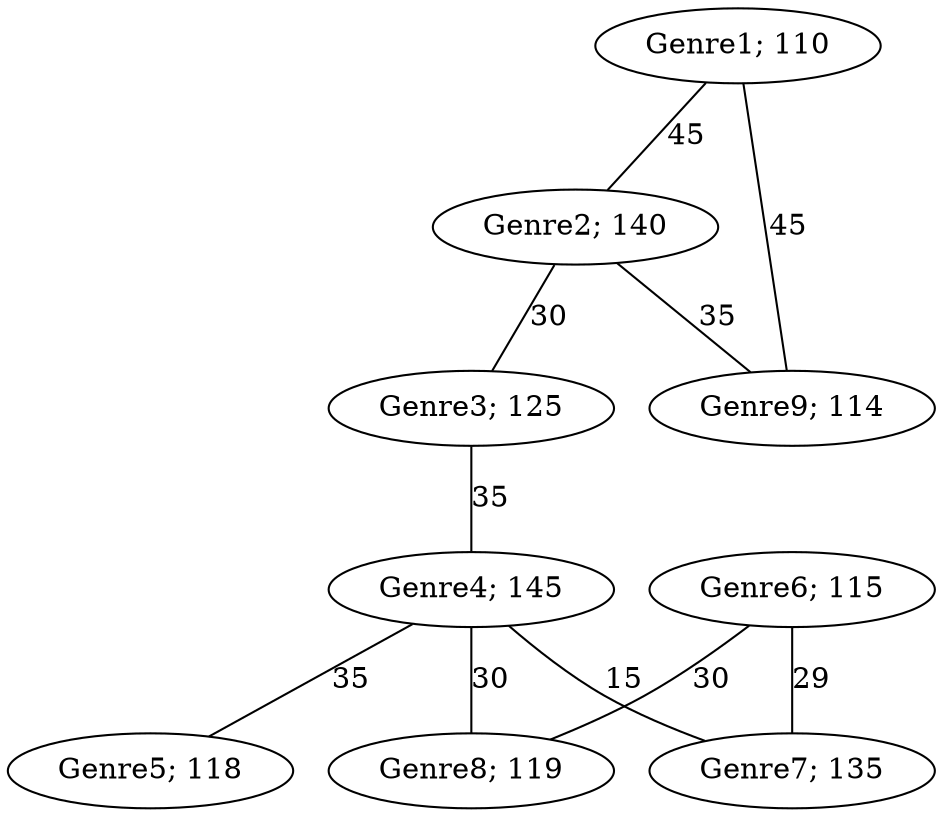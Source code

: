 Graph G{
n1 [label="Genre1; 110"];
n2 [label="Genre2; 140"];
n3 [label="Genre3; 125"];
n4 [label="Genre4; 145"];
n5 [label="Genre5; 118"];
n7 [label="Genre6; 115"];
n8 [label="Genre7; 135"];
n10 [label="Genre8; 119"];
n12 [label="Genre9; 114"];

n1 -- n2 [label="45",len=1.8];
n2 -- n3 [label="30",len=1.2];
n3 -- n4 [label="35",len=1.4];
n4 -- n5 [label="35",len=1.4];
n4 -- n10 [label="30",len=1.4];
n4 -- n8 [label="15",len=0.6];
n7 -- n8 [label="29",len=1.4];
n7 -- n10 [label="30",len=1.4];
n1 -- n12 [label="45",len=1.8];
n2 -- n12 [label="35",len=1.4];
}